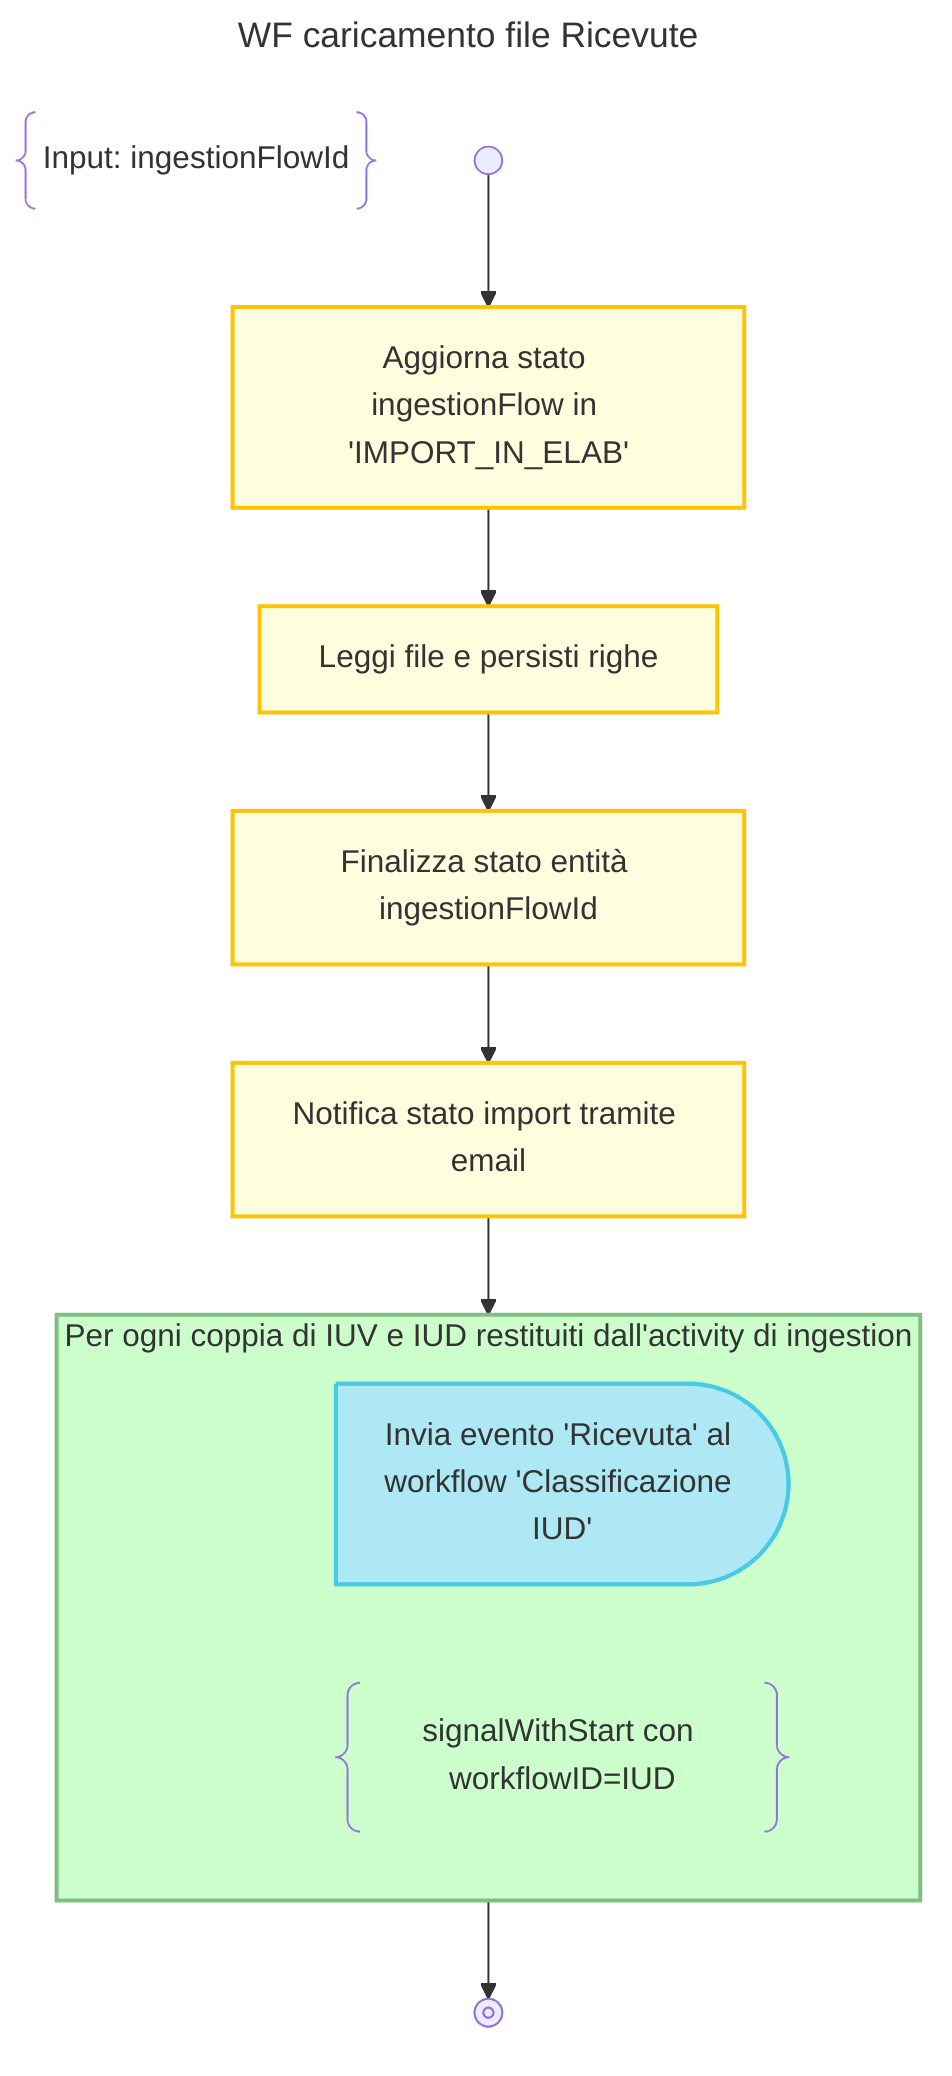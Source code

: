 ---
title: WF caricamento file Ricevute
---
flowchart TD
    DESCRIPTION@{ shape: braces, label: "Input: ingestionFlowId" }
    START@{shape: start} -->
    UPDATE_STATUS_INELAB:::activity@{label: "Aggiorna stato ingestionFlow in 'IMPORT_IN_ELAB'"} -->
    INGESTION:::activity@{label: "Leggi file e persisti righe"} -->
    UPDATE_STATUS_COMPLETE:::activity@{label: "Finalizza stato entità ingestionFlowId"} -->
    SEND_EMAIL:::activity@{label: "Notifica stato import tramite email"} -->

    LOOP

    subgraph LOOP["Per ogni coppia di IUV e IUD restituiti dall'activity di ingestion"]

        %% dummy block added to have an empty line
        DUMMY:::disable-->SIGNAL
        linkStyle 5 display:none;

        SIGNAL:::send-signal@{shape: delay, label: "Invia evento 'Ricevuta' al workflow 'Classificazione IUD'"}
        NOTE@{ shape: braces, label: "signalWithStart con workflowID=IUD" }
    end

    LOOP --> END@{shape: stop}
    class LOOP loop

    classDef disable display:none;
    classDef activity fill:#FFFFE0, stroke:#ffc300, stroke-width:2px;
    classDef loop fill:#CCFFCC, stroke:#7FBF7F, stroke-width:2px, padding-bottom: 5px;
    classDef send-signal fill:#ade8f4, stroke:#48cae4, stroke-width:2px